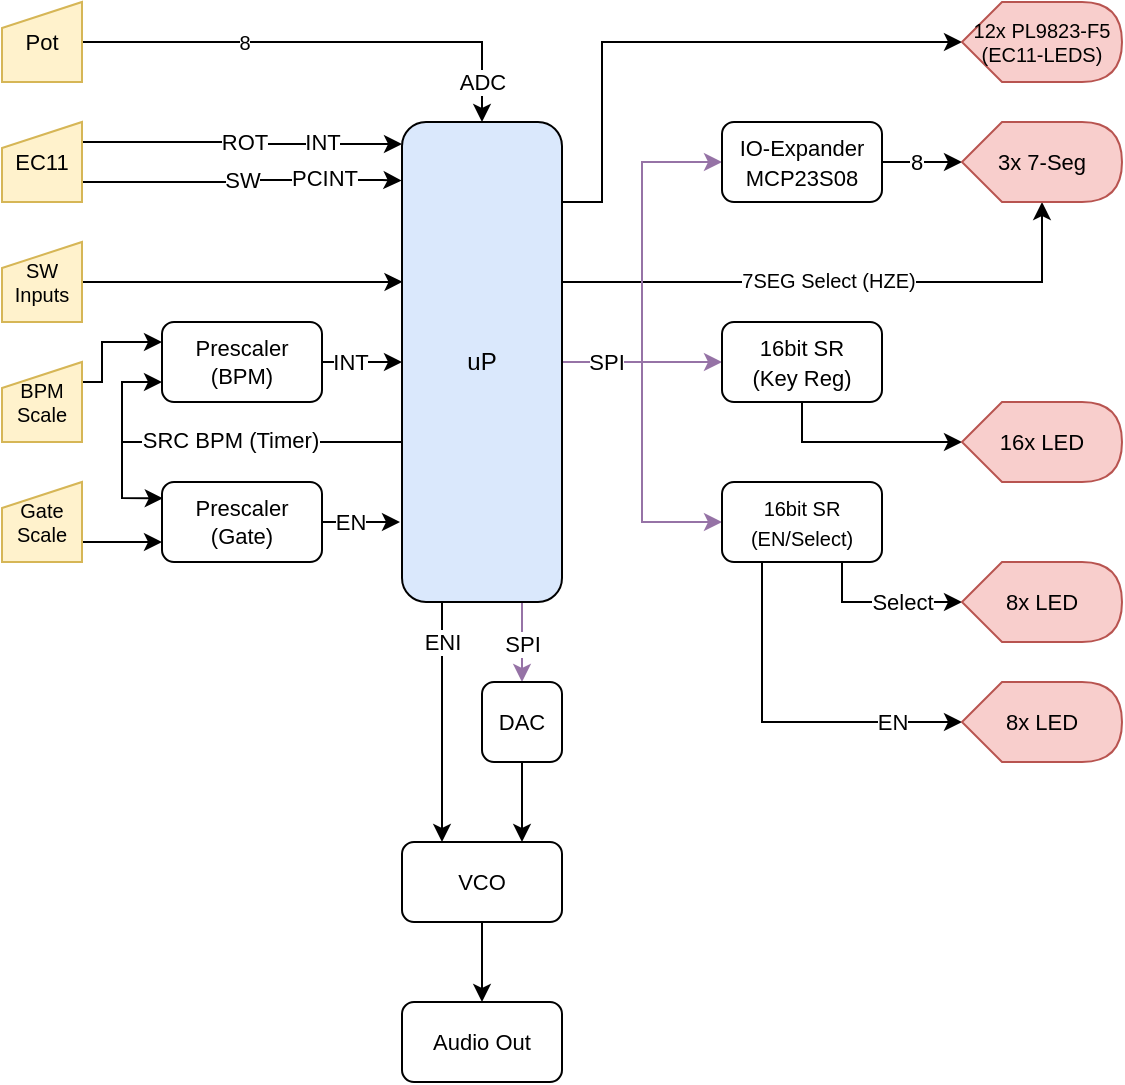 <mxfile version="16.1.2" type="device"><diagram id="4VYLh-zP7Bx_i5LEst_N" name="Page-1"><mxGraphModel dx="1504" dy="913" grid="1" gridSize="10" guides="1" tooltips="1" connect="1" arrows="1" fold="1" page="1" pageScale="1" pageWidth="827" pageHeight="1169" math="1" shadow="0"><root><mxCell id="0"/><mxCell id="1" parent="0"/><mxCell id="YsFZpdaAGVKWQpliaQsy-10" style="edgeStyle=orthogonalEdgeStyle;rounded=0;orthogonalLoop=1;jettySize=auto;html=1;exitX=1;exitY=0.75;exitDx=0;exitDy=0;entryX=0;entryY=0.5;entryDx=0;entryDy=0;fillColor=#e1d5e7;strokeColor=#9673a6;" parent="1" source="Yzz7cIyKh2HSDoEg84I8-15" target="Yzz7cIyKh2HSDoEg84I8-105" edge="1"><mxGeometry relative="1" as="geometry"><Array as="points"><mxPoint x="400" y="280"/><mxPoint x="440" y="280"/><mxPoint x="440" y="360"/></Array></mxGeometry></mxCell><mxCell id="YsFZpdaAGVKWQpliaQsy-11" style="edgeStyle=orthogonalEdgeStyle;rounded=0;orthogonalLoop=1;jettySize=auto;html=1;exitX=1;exitY=0.75;exitDx=0;exitDy=0;fillColor=#e1d5e7;strokeColor=#9673a6;entryX=0;entryY=0.5;entryDx=0;entryDy=0;" parent="1" source="Yzz7cIyKh2HSDoEg84I8-15" target="Yzz7cIyKh2HSDoEg84I8-83" edge="1"><mxGeometry relative="1" as="geometry"><Array as="points"><mxPoint x="450" y="280"/><mxPoint x="450" y="280"/></Array></mxGeometry></mxCell><mxCell id="XtVu1ge8k_I-QHsos5Rw-14" style="edgeStyle=orthogonalEdgeStyle;rounded=0;orthogonalLoop=1;jettySize=auto;html=1;exitX=1;exitY=0.25;exitDx=0;exitDy=0;entryX=0;entryY=0.5;entryDx=0;entryDy=0;entryPerimeter=0;" parent="1" source="Yzz7cIyKh2HSDoEg84I8-15" target="Yzz7cIyKh2HSDoEg84I8-70" edge="1"><mxGeometry relative="1" as="geometry"><Array as="points"><mxPoint x="400" y="200"/><mxPoint x="420" y="200"/><mxPoint x="420" y="120"/></Array></mxGeometry></mxCell><mxCell id="XtVu1ge8k_I-QHsos5Rw-16" style="edgeStyle=orthogonalEdgeStyle;rounded=0;orthogonalLoop=1;jettySize=auto;html=1;exitX=1;exitY=0.5;exitDx=0;exitDy=0;entryX=0;entryY=0;entryDx=40;entryDy=40;entryPerimeter=0;" parent="1" source="Yzz7cIyKh2HSDoEg84I8-15" target="Yzz7cIyKh2HSDoEg84I8-30" edge="1"><mxGeometry relative="1" as="geometry"><Array as="points"><mxPoint x="640" y="240"/></Array></mxGeometry></mxCell><mxCell id="KPdPLMar8FW5ZZJh2PHd-12" value="&lt;font style=&quot;font-size: 10px&quot;&gt;7SEG Select (HZE)&lt;/font&gt;" style="edgeLabel;html=1;align=center;verticalAlign=middle;resizable=0;points=[];" parent="XtVu1ge8k_I-QHsos5Rw-16" vertex="1" connectable="0"><mxGeometry x="0.077" y="1" relative="1" as="geometry"><mxPoint as="offset"/></mxGeometry></mxCell><mxCell id="y79ebCIUgbflpvUtCevO-20" style="edgeStyle=orthogonalEdgeStyle;rounded=0;orthogonalLoop=1;jettySize=auto;html=1;exitX=1;exitY=0.5;exitDx=0;exitDy=0;entryX=0;entryY=0.5;entryDx=0;entryDy=0;fontFamily=Helvetica;fontSize=11;fillColor=#e1d5e7;strokeColor=#9673a6;" edge="1" parent="1" source="Yzz7cIyKh2HSDoEg84I8-15" target="Yzz7cIyKh2HSDoEg84I8-21"><mxGeometry relative="1" as="geometry"/></mxCell><mxCell id="y79ebCIUgbflpvUtCevO-21" value="SPI" style="edgeLabel;html=1;align=center;verticalAlign=middle;resizable=0;points=[];fontSize=11;fontFamily=Helvetica;" vertex="1" connectable="0" parent="y79ebCIUgbflpvUtCevO-20"><mxGeometry x="-0.827" y="-1" relative="1" as="geometry"><mxPoint x="6" y="-1" as="offset"/></mxGeometry></mxCell><mxCell id="y79ebCIUgbflpvUtCevO-30" style="edgeStyle=orthogonalEdgeStyle;rounded=0;orthogonalLoop=1;jettySize=auto;html=1;exitX=0.75;exitY=1;exitDx=0;exitDy=0;entryX=0.5;entryY=0;entryDx=0;entryDy=0;fontFamily=Helvetica;fontSize=11;fillColor=#e1d5e7;strokeColor=#9673a6;" edge="1" parent="1" source="Yzz7cIyKh2HSDoEg84I8-15" target="y79ebCIUgbflpvUtCevO-26"><mxGeometry relative="1" as="geometry"/></mxCell><mxCell id="y79ebCIUgbflpvUtCevO-33" value="SPI" style="edgeLabel;html=1;align=center;verticalAlign=middle;resizable=0;points=[];fontSize=11;fontFamily=Helvetica;" vertex="1" connectable="0" parent="y79ebCIUgbflpvUtCevO-30"><mxGeometry x="-0.237" relative="1" as="geometry"><mxPoint y="5" as="offset"/></mxGeometry></mxCell><mxCell id="y79ebCIUgbflpvUtCevO-31" style="edgeStyle=orthogonalEdgeStyle;rounded=0;orthogonalLoop=1;jettySize=auto;html=1;exitX=0.25;exitY=1;exitDx=0;exitDy=0;entryX=0.25;entryY=0;entryDx=0;entryDy=0;fontFamily=Helvetica;fontSize=11;" edge="1" parent="1" source="Yzz7cIyKh2HSDoEg84I8-15" target="y79ebCIUgbflpvUtCevO-27"><mxGeometry relative="1" as="geometry"/></mxCell><mxCell id="y79ebCIUgbflpvUtCevO-32" value="ENI" style="edgeLabel;html=1;align=center;verticalAlign=middle;resizable=0;points=[];fontSize=11;fontFamily=Helvetica;" vertex="1" connectable="0" parent="y79ebCIUgbflpvUtCevO-31"><mxGeometry x="-0.115" relative="1" as="geometry"><mxPoint y="-33" as="offset"/></mxGeometry></mxCell><mxCell id="Yzz7cIyKh2HSDoEg84I8-15" value="uP" style="rounded=1;whiteSpace=wrap;html=1;fillColor=#dae8fc;strokeColor=default;gradientColor=none;glass=0;sketch=0;shadow=0;" parent="1" vertex="1"><mxGeometry x="320" y="160" width="80" height="240" as="geometry"/></mxCell><mxCell id="Yzz7cIyKh2HSDoEg84I8-32" style="edgeStyle=orthogonalEdgeStyle;rounded=0;orthogonalLoop=1;jettySize=auto;html=1;exitX=1;exitY=0.5;exitDx=0;exitDy=0;entryX=0;entryY=0.5;entryDx=0;entryDy=0;entryPerimeter=0;fontSize=11;" parent="1" source="Yzz7cIyKh2HSDoEg84I8-21" target="Yzz7cIyKh2HSDoEg84I8-30" edge="1"><mxGeometry relative="1" as="geometry"/></mxCell><mxCell id="KPdPLMar8FW5ZZJh2PHd-13" value="8" style="edgeLabel;html=1;align=center;verticalAlign=middle;resizable=0;points=[];" parent="Yzz7cIyKh2HSDoEg84I8-32" vertex="1" connectable="0"><mxGeometry x="-0.183" y="-2" relative="1" as="geometry"><mxPoint y="-2" as="offset"/></mxGeometry></mxCell><mxCell id="Yzz7cIyKh2HSDoEg84I8-21" value="&lt;font style=&quot;font-size: 11px&quot;&gt;IO-Expander&lt;br&gt;MCP23S08&lt;/font&gt;" style="rounded=1;whiteSpace=wrap;html=1;" parent="1" vertex="1"><mxGeometry x="480" y="160" width="80" height="40" as="geometry"/></mxCell><mxCell id="XtVu1ge8k_I-QHsos5Rw-5" style="edgeStyle=orthogonalEdgeStyle;rounded=0;orthogonalLoop=1;jettySize=auto;html=1;exitX=1;exitY=0.5;exitDx=0;exitDy=0;" parent="1" edge="1"><mxGeometry relative="1" as="geometry"><mxPoint x="140" y="120" as="sourcePoint"/><mxPoint x="360" y="160" as="targetPoint"/><Array as="points"><mxPoint x="360" y="120"/><mxPoint x="360" y="160"/></Array></mxGeometry></mxCell><mxCell id="XtVu1ge8k_I-QHsos5Rw-6" value="&lt;font style=&quot;font-size: 11px&quot;&gt;ADC&lt;/font&gt;" style="edgeLabel;html=1;align=center;verticalAlign=middle;resizable=0;points=[];" parent="XtVu1ge8k_I-QHsos5Rw-5" vertex="1" connectable="0"><mxGeometry x="-0.245" y="1" relative="1" as="geometry"><mxPoint x="122" y="21" as="offset"/></mxGeometry></mxCell><mxCell id="XtVu1ge8k_I-QHsos5Rw-7" value="&lt;font style=&quot;font-size: 10px&quot;&gt;8&lt;/font&gt;" style="edgeLabel;html=1;align=center;verticalAlign=middle;resizable=0;points=[];" parent="XtVu1ge8k_I-QHsos5Rw-5" vertex="1" connectable="0"><mxGeometry x="-0.275" relative="1" as="geometry"><mxPoint x="6" as="offset"/></mxGeometry></mxCell><mxCell id="Yzz7cIyKh2HSDoEg84I8-26" value="&lt;font style=&quot;font-size: 11px&quot;&gt;Pot&lt;/font&gt;" style="shape=manualInput;whiteSpace=wrap;html=1;fontSize=11;size=13;fillColor=#fff2cc;strokeColor=#d6b656;" parent="1" vertex="1"><mxGeometry x="120" y="100" width="40" height="40" as="geometry"/></mxCell><mxCell id="Yzz7cIyKh2HSDoEg84I8-30" value="3x 7-Seg" style="shape=display;whiteSpace=wrap;html=1;fontSize=11;fillColor=#f8cecc;strokeColor=#b85450;" parent="1" vertex="1"><mxGeometry x="600" y="160" width="80" height="40" as="geometry"/></mxCell><mxCell id="y79ebCIUgbflpvUtCevO-3" style="edgeStyle=orthogonalEdgeStyle;rounded=0;orthogonalLoop=1;jettySize=auto;html=1;exitX=1;exitY=0.5;exitDx=0;exitDy=0;" edge="1" parent="1" source="Yzz7cIyKh2HSDoEg84I8-38"><mxGeometry relative="1" as="geometry"><mxPoint x="320" y="280" as="targetPoint"/><Array as="points"><mxPoint x="320" y="280"/></Array></mxGeometry></mxCell><mxCell id="y79ebCIUgbflpvUtCevO-8" value="INT" style="edgeLabel;html=1;align=center;verticalAlign=middle;resizable=0;points=[];" vertex="1" connectable="0" parent="y79ebCIUgbflpvUtCevO-3"><mxGeometry x="-0.29" relative="1" as="geometry"><mxPoint as="offset"/></mxGeometry></mxCell><mxCell id="Yzz7cIyKh2HSDoEg84I8-38" value="&lt;font style=&quot;font-size: 11px&quot;&gt;Prescaler (BPM)&lt;/font&gt;" style="rounded=1;whiteSpace=wrap;html=1;fontSize=10;" parent="1" vertex="1"><mxGeometry x="200" y="260" width="80" height="40" as="geometry"/></mxCell><mxCell id="y79ebCIUgbflpvUtCevO-15" style="edgeStyle=orthogonalEdgeStyle;rounded=0;orthogonalLoop=1;jettySize=auto;html=1;exitX=1;exitY=0.5;exitDx=0;exitDy=0;entryX=-0.012;entryY=0.832;entryDx=0;entryDy=0;entryPerimeter=0;fontFamily=Helvetica;fontSize=11;" edge="1" parent="1" source="Yzz7cIyKh2HSDoEg84I8-42" target="Yzz7cIyKh2HSDoEg84I8-15"><mxGeometry relative="1" as="geometry"/></mxCell><mxCell id="y79ebCIUgbflpvUtCevO-16" value="EN" style="edgeLabel;html=1;align=center;verticalAlign=middle;resizable=0;points=[];fontSize=11;fontFamily=Helvetica;" vertex="1" connectable="0" parent="y79ebCIUgbflpvUtCevO-15"><mxGeometry x="-0.303" y="-1" relative="1" as="geometry"><mxPoint y="-1" as="offset"/></mxGeometry></mxCell><mxCell id="Yzz7cIyKh2HSDoEg84I8-42" value="&lt;font style=&quot;font-size: 11px&quot;&gt;Prescaler (Gate)&lt;/font&gt;" style="rounded=1;whiteSpace=wrap;html=1;fontSize=10;" parent="1" vertex="1"><mxGeometry x="200" y="340" width="80" height="40" as="geometry"/></mxCell><mxCell id="Yzz7cIyKh2HSDoEg84I8-61" style="edgeStyle=orthogonalEdgeStyle;rounded=0;orthogonalLoop=1;jettySize=auto;html=1;exitX=1;exitY=0.25;exitDx=0;exitDy=0;entryX=0;entryY=0.046;entryDx=0;entryDy=0;fontSize=10;endArrow=classic;endFill=1;elbow=vertical;entryPerimeter=0;" parent="1" source="Yzz7cIyKh2HSDoEg84I8-59" target="Yzz7cIyKh2HSDoEg84I8-15" edge="1"><mxGeometry relative="1" as="geometry"/></mxCell><mxCell id="Yzz7cIyKh2HSDoEg84I8-74" value="ROT" style="edgeLabel;html=1;align=center;verticalAlign=middle;resizable=0;points=[];fontSize=11;" parent="Yzz7cIyKh2HSDoEg84I8-61" vertex="1" connectable="0"><mxGeometry x="-0.1" relative="1" as="geometry"><mxPoint x="8" as="offset"/></mxGeometry></mxCell><mxCell id="Yzz7cIyKh2HSDoEg84I8-72" style="edgeStyle=orthogonalEdgeStyle;rounded=0;orthogonalLoop=1;jettySize=auto;html=1;exitX=1;exitY=0.75;exitDx=0;exitDy=0;fontSize=10;endArrow=classic;endFill=1;elbow=vertical;entryX=-0.003;entryY=0.122;entryDx=0;entryDy=0;entryPerimeter=0;" parent="1" source="Yzz7cIyKh2HSDoEg84I8-59" target="Yzz7cIyKh2HSDoEg84I8-15" edge="1"><mxGeometry relative="1" as="geometry"><mxPoint x="310" y="190" as="targetPoint"/><Array as="points"><mxPoint x="240" y="190"/><mxPoint x="240" y="189"/><mxPoint x="310" y="189"/></Array></mxGeometry></mxCell><mxCell id="Yzz7cIyKh2HSDoEg84I8-73" value="SW" style="edgeLabel;html=1;align=center;verticalAlign=middle;resizable=0;points=[];fontSize=11;" parent="Yzz7cIyKh2HSDoEg84I8-72" vertex="1" connectable="0"><mxGeometry x="0.086" y="1" relative="1" as="geometry"><mxPoint x="-7" y="1" as="offset"/></mxGeometry></mxCell><mxCell id="YsFZpdaAGVKWQpliaQsy-16" value="INT" style="edgeLabel;html=1;align=center;verticalAlign=middle;resizable=0;points=[];" parent="Yzz7cIyKh2HSDoEg84I8-72" vertex="1" connectable="0"><mxGeometry x="0.688" y="-1" relative="1" as="geometry"><mxPoint x="-15" y="-20" as="offset"/></mxGeometry></mxCell><mxCell id="y79ebCIUgbflpvUtCevO-17" value="PCINT" style="edgeLabel;html=1;align=center;verticalAlign=middle;resizable=0;points=[];fontSize=11;fontFamily=Helvetica;" vertex="1" connectable="0" parent="Yzz7cIyKh2HSDoEg84I8-72"><mxGeometry x="0.509" y="1" relative="1" as="geometry"><mxPoint as="offset"/></mxGeometry></mxCell><mxCell id="Yzz7cIyKh2HSDoEg84I8-59" value="EC11" style="shape=manualInput;whiteSpace=wrap;html=1;fontSize=11;size=13;fillColor=#fff2cc;strokeColor=#d6b656;" parent="1" vertex="1"><mxGeometry x="120" y="160" width="40" height="40" as="geometry"/></mxCell><mxCell id="Yzz7cIyKh2HSDoEg84I8-70" value="12x PL9823-F5&lt;br&gt;(EC11-LEDS)" style="shape=display;whiteSpace=wrap;html=1;fontSize=10;fillColor=#f8cecc;strokeColor=#b85450;size=0.25;" parent="1" vertex="1"><mxGeometry x="600" y="100" width="80" height="40" as="geometry"/></mxCell><mxCell id="y79ebCIUgbflpvUtCevO-22" style="edgeStyle=orthogonalEdgeStyle;rounded=0;orthogonalLoop=1;jettySize=auto;html=1;exitX=1;exitY=0.75;exitDx=0;exitDy=0;entryX=0;entryY=0.75;entryDx=0;entryDy=0;fontFamily=Helvetica;fontSize=11;" edge="1" parent="1" source="Yzz7cIyKh2HSDoEg84I8-91" target="Yzz7cIyKh2HSDoEg84I8-42"><mxGeometry relative="1" as="geometry"/></mxCell><mxCell id="Yzz7cIyKh2HSDoEg84I8-91" value="Gate&lt;br&gt;Scale" style="shape=manualInput;whiteSpace=wrap;html=1;fontSize=10;size=13;fillColor=#fff2cc;strokeColor=#d6b656;" parent="1" vertex="1"><mxGeometry x="120" y="340" width="40" height="40" as="geometry"/></mxCell><mxCell id="y79ebCIUgbflpvUtCevO-23" style="edgeStyle=orthogonalEdgeStyle;rounded=0;orthogonalLoop=1;jettySize=auto;html=1;exitX=1;exitY=0.25;exitDx=0;exitDy=0;fontFamily=Helvetica;fontSize=11;entryX=0;entryY=0.25;entryDx=0;entryDy=0;" edge="1" parent="1" source="Yzz7cIyKh2HSDoEg84I8-92" target="Yzz7cIyKh2HSDoEg84I8-38"><mxGeometry relative="1" as="geometry"><mxPoint x="190" y="270" as="targetPoint"/><Array as="points"><mxPoint x="170" y="290"/><mxPoint x="170" y="270"/></Array></mxGeometry></mxCell><mxCell id="Yzz7cIyKh2HSDoEg84I8-92" value="BPM&lt;br&gt;Scale" style="shape=manualInput;whiteSpace=wrap;html=1;fontSize=10;size=13;fillColor=#fff2cc;strokeColor=#d6b656;" parent="1" vertex="1"><mxGeometry x="120" y="280" width="40" height="40" as="geometry"/></mxCell><mxCell id="y79ebCIUgbflpvUtCevO-24" style="edgeStyle=orthogonalEdgeStyle;rounded=0;orthogonalLoop=1;jettySize=auto;html=1;exitX=0.5;exitY=1;exitDx=0;exitDy=0;entryX=0;entryY=0.5;entryDx=0;entryDy=0;entryPerimeter=0;fontFamily=Helvetica;fontSize=11;" edge="1" parent="1" source="Yzz7cIyKh2HSDoEg84I8-83" target="Yzz7cIyKh2HSDoEg84I8-86"><mxGeometry relative="1" as="geometry"/></mxCell><mxCell id="Yzz7cIyKh2HSDoEg84I8-83" value="&lt;font style=&quot;font-size: 11px&quot;&gt;16bit SR&lt;br&gt;(Key Reg)&lt;/font&gt;" style="rounded=1;whiteSpace=wrap;html=1;" parent="1" vertex="1"><mxGeometry x="480" y="260" width="80" height="40" as="geometry"/></mxCell><mxCell id="Yzz7cIyKh2HSDoEg84I8-86" value="16x LED" style="shape=display;whiteSpace=wrap;html=1;fontSize=11;fillColor=#f8cecc;strokeColor=#b85450;size=0.25;" parent="1" vertex="1"><mxGeometry x="600" y="300" width="80" height="40" as="geometry"/></mxCell><mxCell id="KPdPLMar8FW5ZZJh2PHd-17" style="edgeStyle=orthogonalEdgeStyle;rounded=0;orthogonalLoop=1;jettySize=auto;html=1;exitX=0.25;exitY=1;exitDx=0;exitDy=0;entryX=0;entryY=0.5;entryDx=0;entryDy=0;entryPerimeter=0;" parent="1" source="Yzz7cIyKh2HSDoEg84I8-105" target="KPdPLMar8FW5ZZJh2PHd-16" edge="1"><mxGeometry relative="1" as="geometry"/></mxCell><mxCell id="y79ebCIUgbflpvUtCevO-1" value="EN" style="edgeLabel;html=1;align=center;verticalAlign=middle;resizable=0;points=[];" vertex="1" connectable="0" parent="KPdPLMar8FW5ZZJh2PHd-17"><mxGeometry x="0.5" relative="1" as="geometry"><mxPoint x="10" as="offset"/></mxGeometry></mxCell><mxCell id="KPdPLMar8FW5ZZJh2PHd-18" style="edgeStyle=orthogonalEdgeStyle;rounded=0;orthogonalLoop=1;jettySize=auto;html=1;exitX=0.75;exitY=1;exitDx=0;exitDy=0;entryX=0;entryY=0.5;entryDx=0;entryDy=0;entryPerimeter=0;" parent="1" source="Yzz7cIyKh2HSDoEg84I8-105" target="Yzz7cIyKh2HSDoEg84I8-106" edge="1"><mxGeometry relative="1" as="geometry"><Array as="points"><mxPoint x="540" y="400"/></Array></mxGeometry></mxCell><mxCell id="KPdPLMar8FW5ZZJh2PHd-19" value="Select" style="edgeLabel;html=1;align=center;verticalAlign=middle;resizable=0;points=[];" parent="KPdPLMar8FW5ZZJh2PHd-18" vertex="1" connectable="0"><mxGeometry x="0.021" relative="1" as="geometry"><mxPoint x="9" as="offset"/></mxGeometry></mxCell><mxCell id="Yzz7cIyKh2HSDoEg84I8-105" value="&lt;font style=&quot;font-size: 10px&quot;&gt;16bit&amp;nbsp;SR &lt;br&gt;(EN/Select)&lt;/font&gt;" style="rounded=1;whiteSpace=wrap;html=1;" parent="1" vertex="1"><mxGeometry x="480" y="340" width="80" height="40" as="geometry"/></mxCell><mxCell id="Yzz7cIyKh2HSDoEg84I8-106" value="8x LED" style="shape=display;whiteSpace=wrap;html=1;fontSize=11;fillColor=#f8cecc;strokeColor=#b85450;" parent="1" vertex="1"><mxGeometry x="600" y="380" width="80" height="40" as="geometry"/></mxCell><mxCell id="KJiveMh5zRFhtSvFbMqp-12" style="edgeStyle=orthogonalEdgeStyle;rounded=0;orthogonalLoop=1;jettySize=auto;html=1;exitX=1;exitY=0.5;exitDx=0;exitDy=0;entryX=0.003;entryY=0.333;entryDx=0;entryDy=0;entryPerimeter=0;" parent="1" source="KJiveMh5zRFhtSvFbMqp-11" target="Yzz7cIyKh2HSDoEg84I8-15" edge="1"><mxGeometry relative="1" as="geometry"><mxPoint x="280" y="240" as="targetPoint"/><Array as="points"><mxPoint x="310" y="240"/><mxPoint x="310" y="240"/></Array></mxGeometry></mxCell><mxCell id="KJiveMh5zRFhtSvFbMqp-11" value="SW&lt;br&gt;Inputs" style="shape=manualInput;whiteSpace=wrap;html=1;fontSize=10;size=13;fillColor=#fff2cc;strokeColor=#d6b656;" parent="1" vertex="1"><mxGeometry x="120" y="220" width="40" height="40" as="geometry"/></mxCell><mxCell id="KPdPLMar8FW5ZZJh2PHd-16" value="8x LED" style="shape=display;whiteSpace=wrap;html=1;fontSize=11;fillColor=#f8cecc;strokeColor=#b85450;" parent="1" vertex="1"><mxGeometry x="600" y="440" width="80" height="40" as="geometry"/></mxCell><mxCell id="y79ebCIUgbflpvUtCevO-4" value="" style="endArrow=classic;html=1;rounded=0;entryX=0;entryY=0.75;entryDx=0;entryDy=0;" edge="1" parent="1" target="Yzz7cIyKh2HSDoEg84I8-38"><mxGeometry width="50" height="50" relative="1" as="geometry"><mxPoint x="320" y="320" as="sourcePoint"/><mxPoint x="260" y="320" as="targetPoint"/><Array as="points"><mxPoint x="180" y="320"/><mxPoint x="180" y="290"/></Array></mxGeometry></mxCell><mxCell id="y79ebCIUgbflpvUtCevO-6" value="SRC BPM (Timer)" style="edgeLabel;html=1;align=center;verticalAlign=middle;resizable=0;points=[];" vertex="1" connectable="0" parent="y79ebCIUgbflpvUtCevO-4"><mxGeometry x="-0.091" y="-1" relative="1" as="geometry"><mxPoint as="offset"/></mxGeometry></mxCell><mxCell id="y79ebCIUgbflpvUtCevO-5" value="" style="endArrow=classic;html=1;rounded=0;entryX=0.005;entryY=0.204;entryDx=0;entryDy=0;entryPerimeter=0;" edge="1" parent="1" target="Yzz7cIyKh2HSDoEg84I8-42"><mxGeometry width="50" height="50" relative="1" as="geometry"><mxPoint x="180" y="320" as="sourcePoint"/><mxPoint x="260" y="340" as="targetPoint"/><Array as="points"><mxPoint x="180" y="348"/></Array></mxGeometry></mxCell><mxCell id="y79ebCIUgbflpvUtCevO-34" style="edgeStyle=orthogonalEdgeStyle;rounded=0;orthogonalLoop=1;jettySize=auto;html=1;exitX=0.5;exitY=1;exitDx=0;exitDy=0;entryX=0.75;entryY=0;entryDx=0;entryDy=0;fontFamily=Helvetica;fontSize=11;" edge="1" parent="1" source="y79ebCIUgbflpvUtCevO-26" target="y79ebCIUgbflpvUtCevO-27"><mxGeometry relative="1" as="geometry"/></mxCell><mxCell id="y79ebCIUgbflpvUtCevO-26" value="DAC" style="rounded=1;whiteSpace=wrap;html=1;fontFamily=Helvetica;fontSize=11;" vertex="1" parent="1"><mxGeometry x="360" y="440" width="40" height="40" as="geometry"/></mxCell><mxCell id="y79ebCIUgbflpvUtCevO-35" style="edgeStyle=orthogonalEdgeStyle;rounded=0;orthogonalLoop=1;jettySize=auto;html=1;exitX=0.5;exitY=1;exitDx=0;exitDy=0;entryX=0.5;entryY=0;entryDx=0;entryDy=0;fontFamily=Helvetica;fontSize=11;" edge="1" parent="1" source="y79ebCIUgbflpvUtCevO-27" target="y79ebCIUgbflpvUtCevO-28"><mxGeometry relative="1" as="geometry"/></mxCell><mxCell id="y79ebCIUgbflpvUtCevO-27" value="VCO" style="rounded=1;whiteSpace=wrap;html=1;fontFamily=Helvetica;fontSize=11;" vertex="1" parent="1"><mxGeometry x="320" y="520" width="80" height="40" as="geometry"/></mxCell><mxCell id="y79ebCIUgbflpvUtCevO-28" value="Audio Out" style="rounded=1;whiteSpace=wrap;html=1;fontFamily=Helvetica;fontSize=11;" vertex="1" parent="1"><mxGeometry x="320" y="600" width="80" height="40" as="geometry"/></mxCell></root></mxGraphModel></diagram></mxfile>